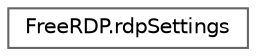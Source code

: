 digraph "Graphical Class Hierarchy"
{
 // LATEX_PDF_SIZE
  bgcolor="transparent";
  edge [fontname=Helvetica,fontsize=10,labelfontname=Helvetica,labelfontsize=10];
  node [fontname=Helvetica,fontsize=10,shape=box,height=0.2,width=0.4];
  rankdir="LR";
  Node0 [id="Node000000",label="FreeRDP.rdpSettings",height=0.2,width=0.4,color="grey40", fillcolor="white", style="filled",URL="$struct_free_r_d_p_1_1rdp_settings.html",tooltip=" "];
}
